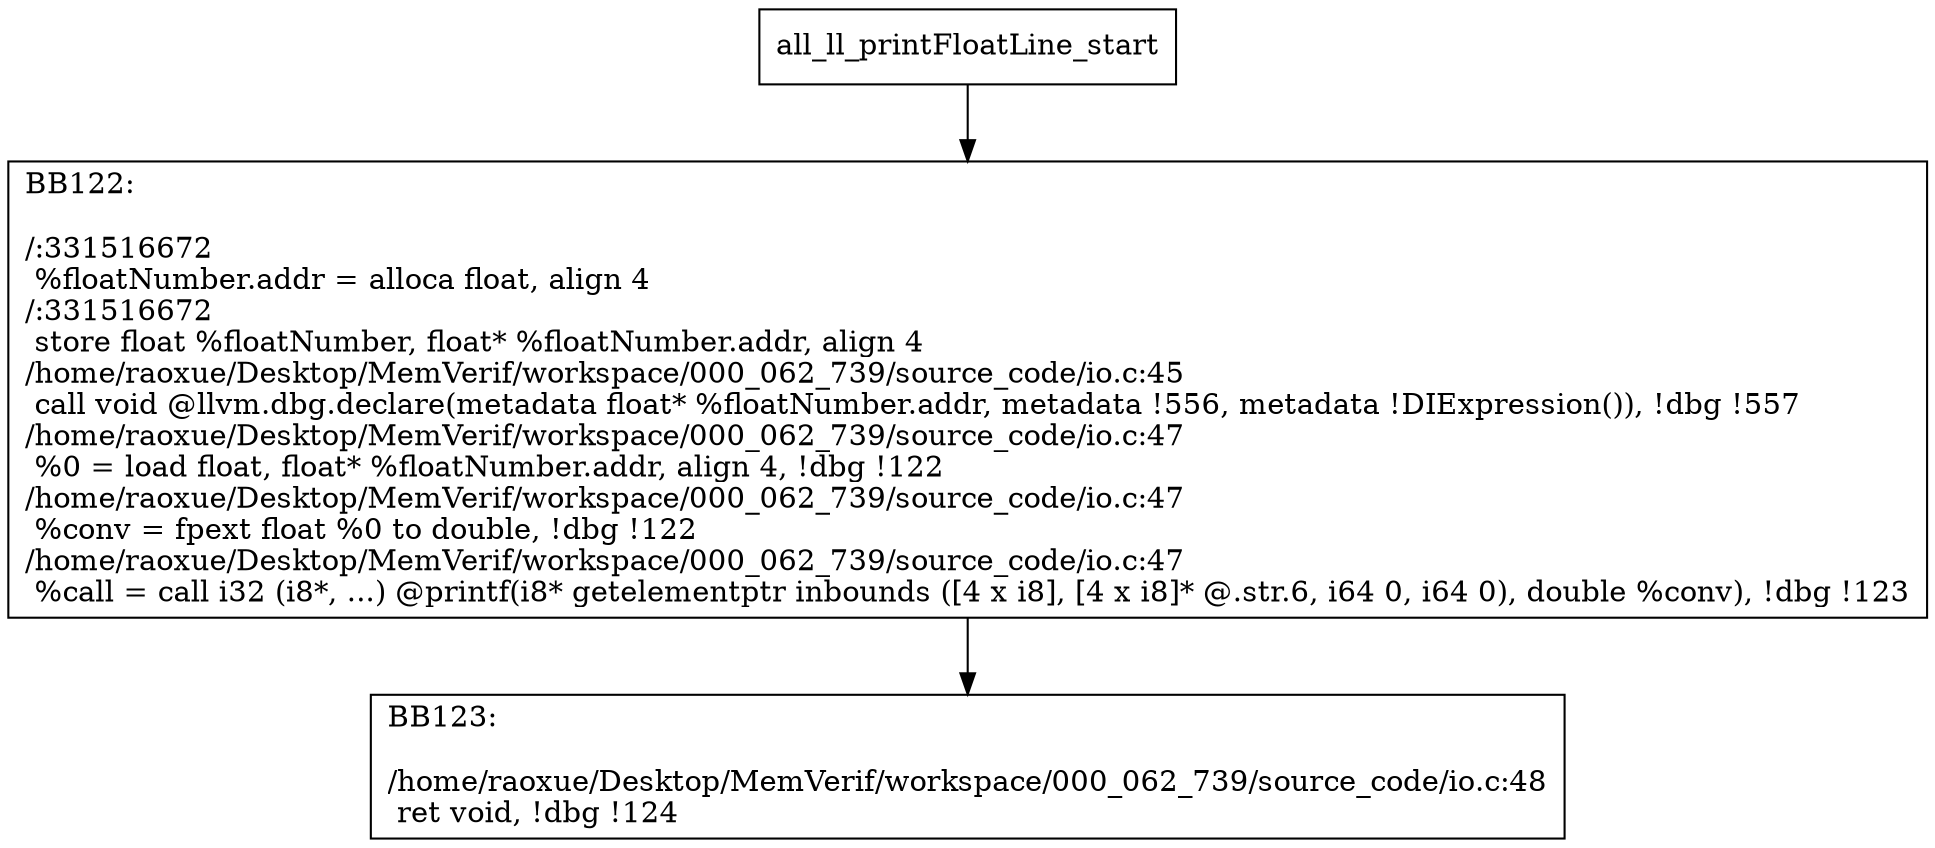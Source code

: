 digraph "CFG for'all_ll_printFloatLine' function" {
	BBall_ll_printFloatLine_start[shape=record,label="{all_ll_printFloatLine_start}"];
	BBall_ll_printFloatLine_start-> all_ll_printFloatLineBB122;
	all_ll_printFloatLineBB122 [shape=record, label="{BB122:\l\l/:331516672\l
  %floatNumber.addr = alloca float, align 4\l
/:331516672\l
  store float %floatNumber, float* %floatNumber.addr, align 4\l
/home/raoxue/Desktop/MemVerif/workspace/000_062_739/source_code/io.c:45\l
  call void @llvm.dbg.declare(metadata float* %floatNumber.addr, metadata !556, metadata !DIExpression()), !dbg !557\l
/home/raoxue/Desktop/MemVerif/workspace/000_062_739/source_code/io.c:47\l
  %0 = load float, float* %floatNumber.addr, align 4, !dbg !122\l
/home/raoxue/Desktop/MemVerif/workspace/000_062_739/source_code/io.c:47\l
  %conv = fpext float %0 to double, !dbg !122\l
/home/raoxue/Desktop/MemVerif/workspace/000_062_739/source_code/io.c:47\l
  %call = call i32 (i8*, ...) @printf(i8* getelementptr inbounds ([4 x i8], [4 x i8]* @.str.6, i64 0, i64 0), double %conv), !dbg !123\l
}"];
	all_ll_printFloatLineBB122-> all_ll_printFloatLineBB123;
	all_ll_printFloatLineBB123 [shape=record, label="{BB123:\l\l/home/raoxue/Desktop/MemVerif/workspace/000_062_739/source_code/io.c:48\l
  ret void, !dbg !124\l
}"];
}
